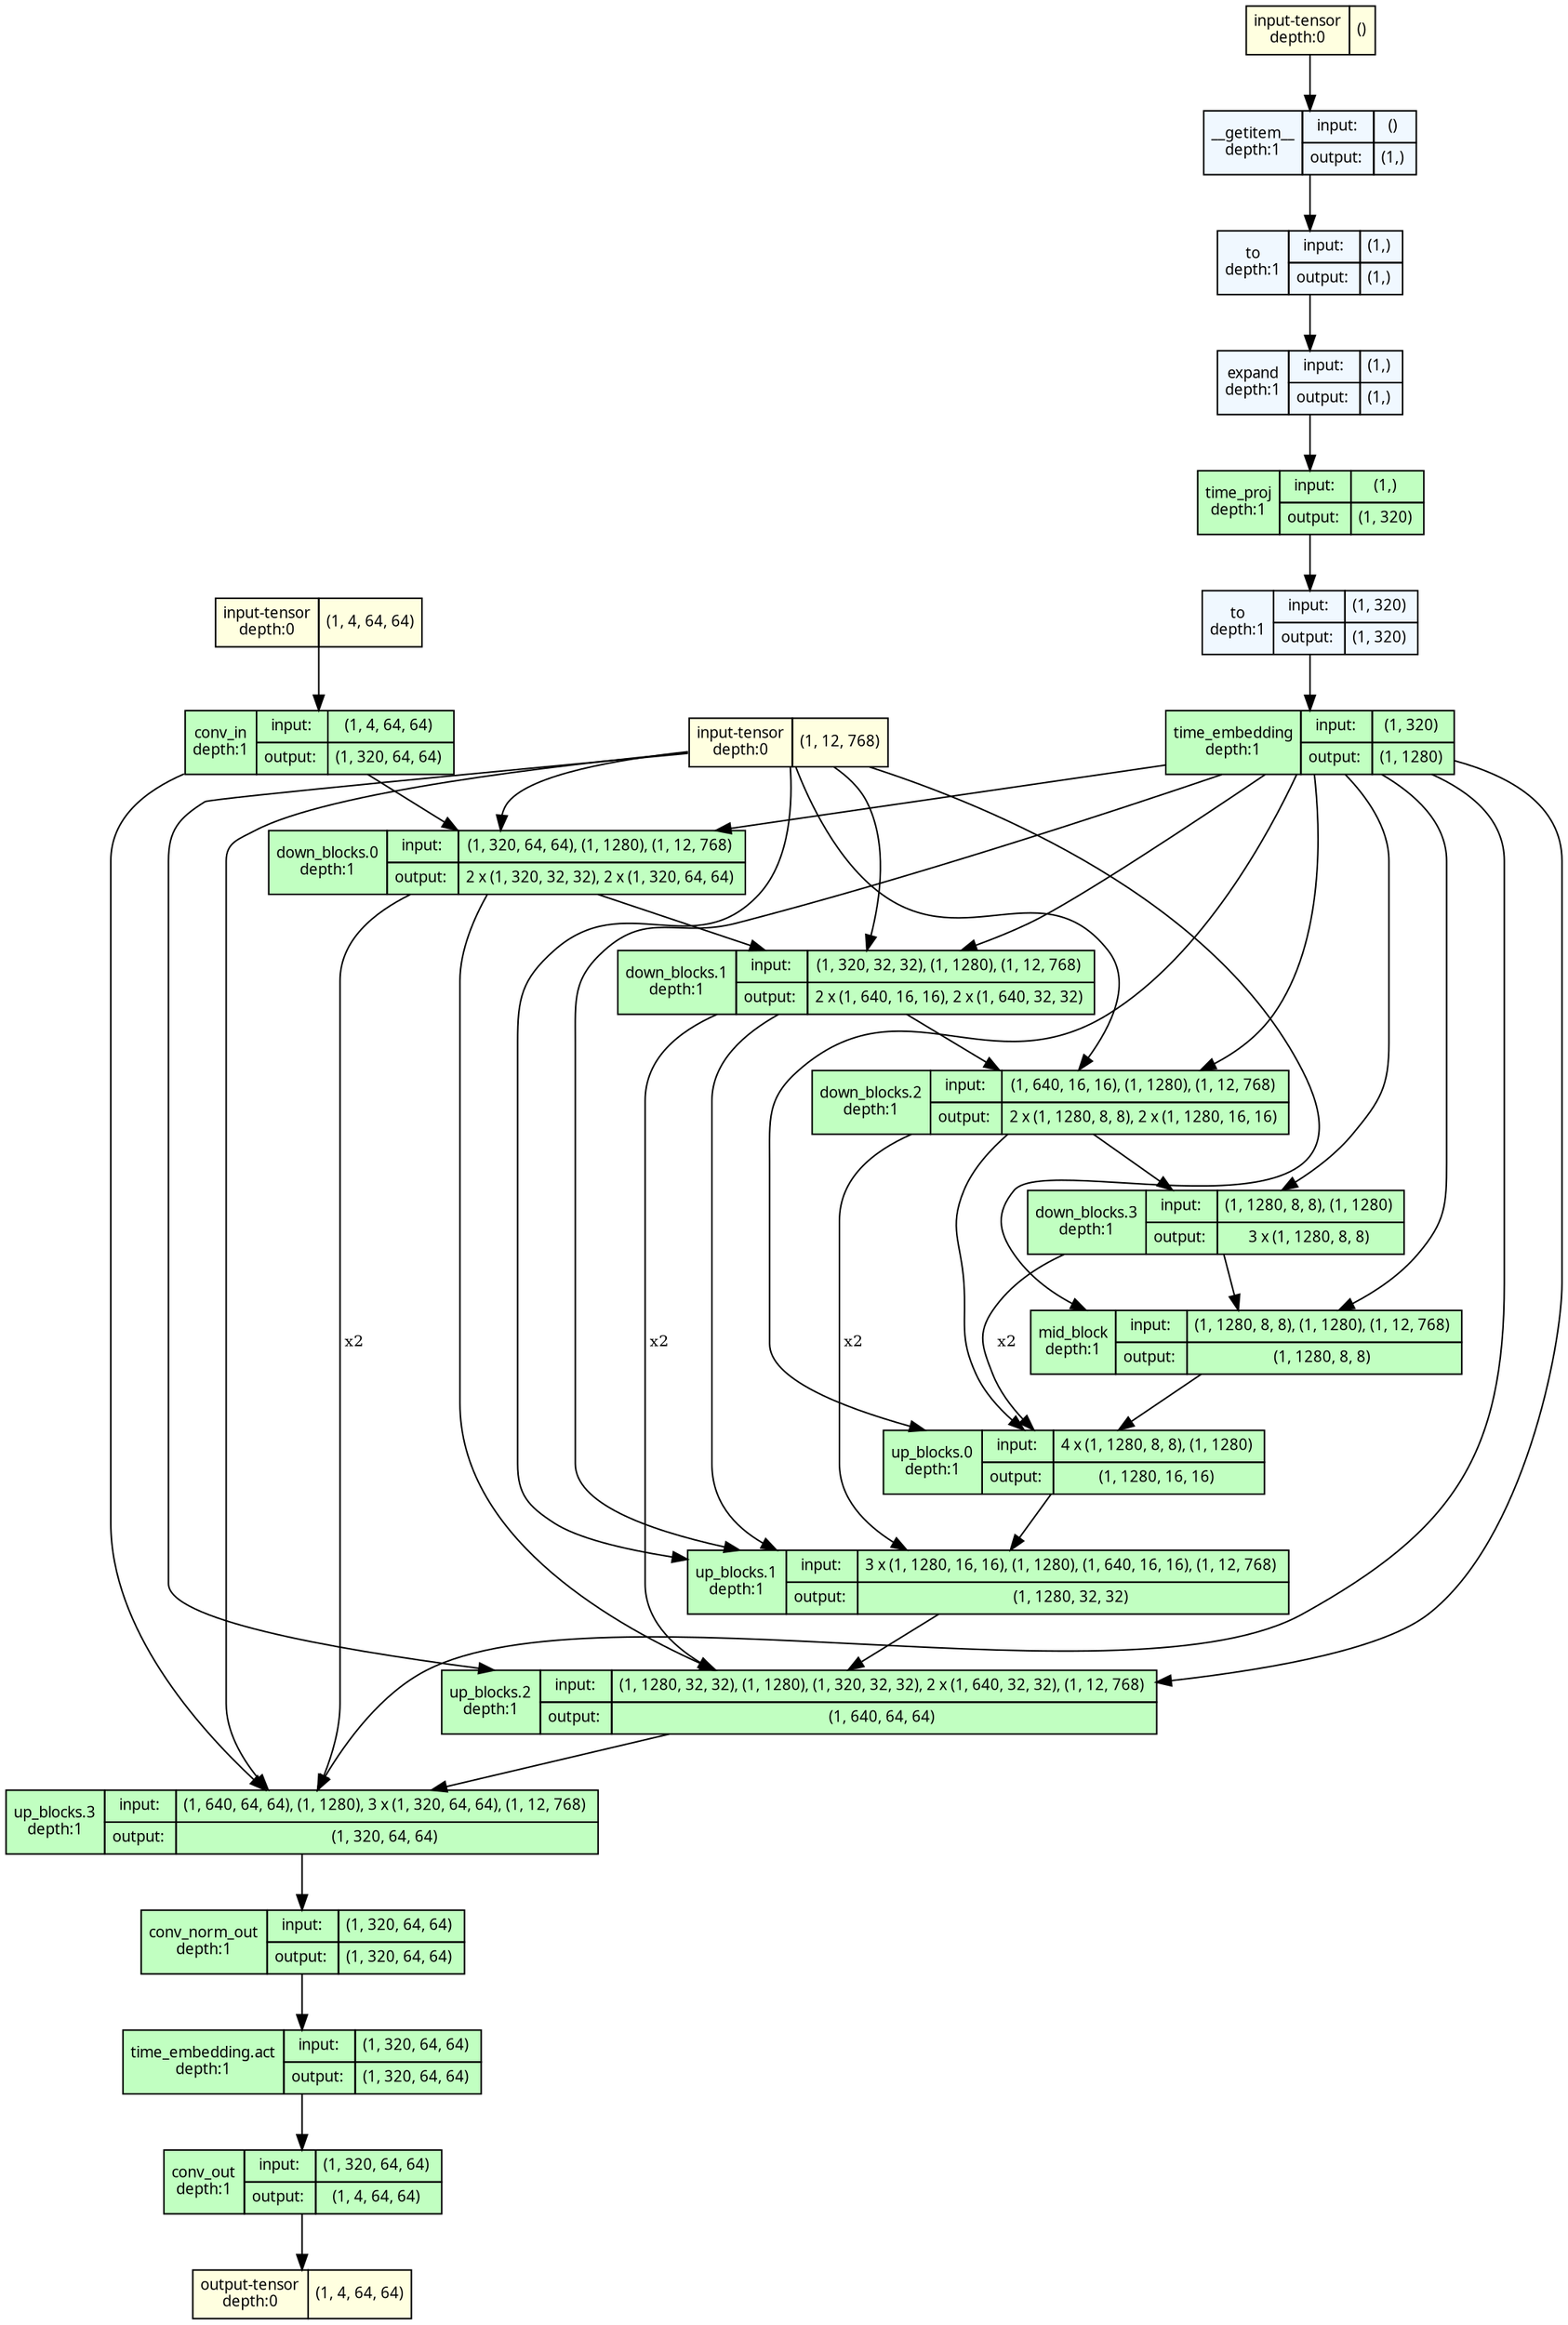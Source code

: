 strict digraph model {
	graph [ordering=in rankdir=TB size="21.3,21.3"]
	node [align=left fontname="Linux libertine" fontsize=10 height=0.2 margin=0 ranksep=0.1 shape=plaintext style=filled]
	edge [fontsize=10]
	0 [label=<
                    <TABLE BORDER="0" CELLBORDER="1"
                    CELLSPACING="0" CELLPADDING="4">
                        <TR><TD>input-tensor<BR/>depth:0</TD><TD>(1, 4, 64, 64)</TD></TR>
                    </TABLE>> fillcolor=lightyellow]
	1 [label=<
                    <TABLE BORDER="0" CELLBORDER="1"
                    CELLSPACING="0" CELLPADDING="4">
                        <TR><TD>input-tensor<BR/>depth:0</TD><TD>()</TD></TR>
                    </TABLE>> fillcolor=lightyellow]
	2 [label=<
                    <TABLE BORDER="0" CELLBORDER="1"
                    CELLSPACING="0" CELLPADDING="4">
                        <TR><TD>input-tensor<BR/>depth:0</TD><TD>(1, 12, 768)</TD></TR>
                    </TABLE>> fillcolor=lightyellow]
	3 [label=<
                    <TABLE BORDER="0" CELLBORDER="1"
                    CELLSPACING="0" CELLPADDING="4">
                    <TR>
                        <TD ROWSPAN="2">__getitem__<BR/>depth:1</TD>
                        <TD COLSPAN="2">input:</TD>
                        <TD COLSPAN="2">() </TD>
                    </TR>
                    <TR>
                        <TD COLSPAN="2">output: </TD>
                        <TD COLSPAN="2">(1,) </TD>
                    </TR>
                    </TABLE>> fillcolor=aliceblue]
	4 [label=<
                    <TABLE BORDER="0" CELLBORDER="1"
                    CELLSPACING="0" CELLPADDING="4">
                    <TR>
                        <TD ROWSPAN="2">to<BR/>depth:1</TD>
                        <TD COLSPAN="2">input:</TD>
                        <TD COLSPAN="2">(1,) </TD>
                    </TR>
                    <TR>
                        <TD COLSPAN="2">output: </TD>
                        <TD COLSPAN="2">(1,) </TD>
                    </TR>
                    </TABLE>> fillcolor=aliceblue]
	5 [label=<
                    <TABLE BORDER="0" CELLBORDER="1"
                    CELLSPACING="0" CELLPADDING="4">
                    <TR>
                        <TD ROWSPAN="2">expand<BR/>depth:1</TD>
                        <TD COLSPAN="2">input:</TD>
                        <TD COLSPAN="2">(1,) </TD>
                    </TR>
                    <TR>
                        <TD COLSPAN="2">output: </TD>
                        <TD COLSPAN="2">(1,) </TD>
                    </TR>
                    </TABLE>> fillcolor=aliceblue]
	6 [label=<
                    <TABLE BORDER="0" CELLBORDER="1"
                    CELLSPACING="0" CELLPADDING="4">
                    <TR>
                        <TD ROWSPAN="2">time_proj<BR/>depth:1</TD>
                        <TD COLSPAN="2">input:</TD>
                        <TD COLSPAN="2">(1,) </TD>
                    </TR>
                    <TR>
                        <TD COLSPAN="2">output: </TD>
                        <TD COLSPAN="2">(1, 320) </TD>
                    </TR>
                    </TABLE>> fillcolor=darkseagreen1]
	7 [label=<
                    <TABLE BORDER="0" CELLBORDER="1"
                    CELLSPACING="0" CELLPADDING="4">
                    <TR>
                        <TD ROWSPAN="2">to<BR/>depth:1</TD>
                        <TD COLSPAN="2">input:</TD>
                        <TD COLSPAN="2">(1, 320) </TD>
                    </TR>
                    <TR>
                        <TD COLSPAN="2">output: </TD>
                        <TD COLSPAN="2">(1, 320) </TD>
                    </TR>
                    </TABLE>> fillcolor=aliceblue]
	8 [label=<
                    <TABLE BORDER="0" CELLBORDER="1"
                    CELLSPACING="0" CELLPADDING="4">
                    <TR>
                        <TD ROWSPAN="2">time_embedding<BR/>depth:1</TD>
                        <TD COLSPAN="2">input:</TD>
                        <TD COLSPAN="2">(1, 320) </TD>
                    </TR>
                    <TR>
                        <TD COLSPAN="2">output: </TD>
                        <TD COLSPAN="2">(1, 1280) </TD>
                    </TR>
                    </TABLE>> fillcolor=darkseagreen1]
	9 [label=<
                    <TABLE BORDER="0" CELLBORDER="1"
                    CELLSPACING="0" CELLPADDING="4">
                    <TR>
                        <TD ROWSPAN="2">conv_in<BR/>depth:1</TD>
                        <TD COLSPAN="2">input:</TD>
                        <TD COLSPAN="2">(1, 4, 64, 64) </TD>
                    </TR>
                    <TR>
                        <TD COLSPAN="2">output: </TD>
                        <TD COLSPAN="2">(1, 320, 64, 64) </TD>
                    </TR>
                    </TABLE>> fillcolor=darkseagreen1]
	10 [label=<
                    <TABLE BORDER="0" CELLBORDER="1"
                    CELLSPACING="0" CELLPADDING="4">
                    <TR>
                        <TD ROWSPAN="2">down_blocks.0<BR/>depth:1</TD>
                        <TD COLSPAN="2">input:</TD>
                        <TD COLSPAN="2">(1, 320, 64, 64), (1, 1280), (1, 12, 768) </TD>
                    </TR>
                    <TR>
                        <TD COLSPAN="2">output: </TD>
                        <TD COLSPAN="2">2 x (1, 320, 32, 32), 2 x (1, 320, 64, 64) </TD>
                    </TR>
                    </TABLE>> fillcolor=darkseagreen1]
	11 [label=<
                    <TABLE BORDER="0" CELLBORDER="1"
                    CELLSPACING="0" CELLPADDING="4">
                    <TR>
                        <TD ROWSPAN="2">down_blocks.1<BR/>depth:1</TD>
                        <TD COLSPAN="2">input:</TD>
                        <TD COLSPAN="2">(1, 320, 32, 32), (1, 1280), (1, 12, 768) </TD>
                    </TR>
                    <TR>
                        <TD COLSPAN="2">output: </TD>
                        <TD COLSPAN="2">2 x (1, 640, 16, 16), 2 x (1, 640, 32, 32) </TD>
                    </TR>
                    </TABLE>> fillcolor=darkseagreen1]
	12 [label=<
                    <TABLE BORDER="0" CELLBORDER="1"
                    CELLSPACING="0" CELLPADDING="4">
                    <TR>
                        <TD ROWSPAN="2">down_blocks.2<BR/>depth:1</TD>
                        <TD COLSPAN="2">input:</TD>
                        <TD COLSPAN="2">(1, 640, 16, 16), (1, 1280), (1, 12, 768) </TD>
                    </TR>
                    <TR>
                        <TD COLSPAN="2">output: </TD>
                        <TD COLSPAN="2">2 x (1, 1280, 8, 8), 2 x (1, 1280, 16, 16) </TD>
                    </TR>
                    </TABLE>> fillcolor=darkseagreen1]
	13 [label=<
                    <TABLE BORDER="0" CELLBORDER="1"
                    CELLSPACING="0" CELLPADDING="4">
                    <TR>
                        <TD ROWSPAN="2">down_blocks.3<BR/>depth:1</TD>
                        <TD COLSPAN="2">input:</TD>
                        <TD COLSPAN="2">(1, 1280, 8, 8), (1, 1280) </TD>
                    </TR>
                    <TR>
                        <TD COLSPAN="2">output: </TD>
                        <TD COLSPAN="2">3 x (1, 1280, 8, 8) </TD>
                    </TR>
                    </TABLE>> fillcolor=darkseagreen1]
	14 [label=<
                    <TABLE BORDER="0" CELLBORDER="1"
                    CELLSPACING="0" CELLPADDING="4">
                    <TR>
                        <TD ROWSPAN="2">mid_block<BR/>depth:1</TD>
                        <TD COLSPAN="2">input:</TD>
                        <TD COLSPAN="2">(1, 1280, 8, 8), (1, 1280), (1, 12, 768) </TD>
                    </TR>
                    <TR>
                        <TD COLSPAN="2">output: </TD>
                        <TD COLSPAN="2">(1, 1280, 8, 8) </TD>
                    </TR>
                    </TABLE>> fillcolor=darkseagreen1]
	15 [label=<
                    <TABLE BORDER="0" CELLBORDER="1"
                    CELLSPACING="0" CELLPADDING="4">
                    <TR>
                        <TD ROWSPAN="2">up_blocks.0<BR/>depth:1</TD>
                        <TD COLSPAN="2">input:</TD>
                        <TD COLSPAN="2">4 x (1, 1280, 8, 8), (1, 1280) </TD>
                    </TR>
                    <TR>
                        <TD COLSPAN="2">output: </TD>
                        <TD COLSPAN="2">(1, 1280, 16, 16) </TD>
                    </TR>
                    </TABLE>> fillcolor=darkseagreen1]
	16 [label=<
                    <TABLE BORDER="0" CELLBORDER="1"
                    CELLSPACING="0" CELLPADDING="4">
                    <TR>
                        <TD ROWSPAN="2">up_blocks.1<BR/>depth:1</TD>
                        <TD COLSPAN="2">input:</TD>
                        <TD COLSPAN="2">3 x (1, 1280, 16, 16), (1, 1280), (1, 640, 16, 16), (1, 12, 768) </TD>
                    </TR>
                    <TR>
                        <TD COLSPAN="2">output: </TD>
                        <TD COLSPAN="2">(1, 1280, 32, 32) </TD>
                    </TR>
                    </TABLE>> fillcolor=darkseagreen1]
	17 [label=<
                    <TABLE BORDER="0" CELLBORDER="1"
                    CELLSPACING="0" CELLPADDING="4">
                    <TR>
                        <TD ROWSPAN="2">up_blocks.2<BR/>depth:1</TD>
                        <TD COLSPAN="2">input:</TD>
                        <TD COLSPAN="2">(1, 1280, 32, 32), (1, 1280), (1, 320, 32, 32), 2 x (1, 640, 32, 32), (1, 12, 768) </TD>
                    </TR>
                    <TR>
                        <TD COLSPAN="2">output: </TD>
                        <TD COLSPAN="2">(1, 640, 64, 64) </TD>
                    </TR>
                    </TABLE>> fillcolor=darkseagreen1]
	18 [label=<
                    <TABLE BORDER="0" CELLBORDER="1"
                    CELLSPACING="0" CELLPADDING="4">
                    <TR>
                        <TD ROWSPAN="2">up_blocks.3<BR/>depth:1</TD>
                        <TD COLSPAN="2">input:</TD>
                        <TD COLSPAN="2">(1, 640, 64, 64), (1, 1280), 3 x (1, 320, 64, 64), (1, 12, 768) </TD>
                    </TR>
                    <TR>
                        <TD COLSPAN="2">output: </TD>
                        <TD COLSPAN="2">(1, 320, 64, 64) </TD>
                    </TR>
                    </TABLE>> fillcolor=darkseagreen1]
	19 [label=<
                    <TABLE BORDER="0" CELLBORDER="1"
                    CELLSPACING="0" CELLPADDING="4">
                    <TR>
                        <TD ROWSPAN="2">conv_norm_out<BR/>depth:1</TD>
                        <TD COLSPAN="2">input:</TD>
                        <TD COLSPAN="2">(1, 320, 64, 64) </TD>
                    </TR>
                    <TR>
                        <TD COLSPAN="2">output: </TD>
                        <TD COLSPAN="2">(1, 320, 64, 64) </TD>
                    </TR>
                    </TABLE>> fillcolor=darkseagreen1]
	20 [label=<
                    <TABLE BORDER="0" CELLBORDER="1"
                    CELLSPACING="0" CELLPADDING="4">
                    <TR>
                        <TD ROWSPAN="2">time_embedding.act<BR/>depth:1</TD>
                        <TD COLSPAN="2">input:</TD>
                        <TD COLSPAN="2">(1, 320, 64, 64) </TD>
                    </TR>
                    <TR>
                        <TD COLSPAN="2">output: </TD>
                        <TD COLSPAN="2">(1, 320, 64, 64) </TD>
                    </TR>
                    </TABLE>> fillcolor=darkseagreen1]
	21 [label=<
                    <TABLE BORDER="0" CELLBORDER="1"
                    CELLSPACING="0" CELLPADDING="4">
                    <TR>
                        <TD ROWSPAN="2">conv_out<BR/>depth:1</TD>
                        <TD COLSPAN="2">input:</TD>
                        <TD COLSPAN="2">(1, 320, 64, 64) </TD>
                    </TR>
                    <TR>
                        <TD COLSPAN="2">output: </TD>
                        <TD COLSPAN="2">(1, 4, 64, 64) </TD>
                    </TR>
                    </TABLE>> fillcolor=darkseagreen1]
	22 [label=<
                    <TABLE BORDER="0" CELLBORDER="1"
                    CELLSPACING="0" CELLPADDING="4">
                        <TR><TD>output-tensor<BR/>depth:0</TD><TD>(1, 4, 64, 64)</TD></TR>
                    </TABLE>> fillcolor=lightyellow]
	0 -> 9
	1 -> 3
	2 -> 10
	2 -> 11
	2 -> 12
	2 -> 14
	2 -> 16
	2 -> 17
	2 -> 18
	3 -> 4
	4 -> 5
	5 -> 6
	6 -> 7
	7 -> 8
	8 -> 10
	8 -> 11
	8 -> 12
	8 -> 13
	8 -> 14
	8 -> 15
	8 -> 16
	8 -> 17
	8 -> 18
	9 -> 10
	9 -> 18
	10 -> 11
	10 -> 17
	10 -> 18
	10 -> 18 [label=" x2"]
	11 -> 12
	11 -> 16
	11 -> 17
	11 -> 17 [label=" x2"]
	12 -> 13
	12 -> 15
	12 -> 16
	12 -> 16 [label=" x2"]
	13 -> 14
	13 -> 15
	13 -> 15 [label=" x2"]
	14 -> 15
	15 -> 16
	16 -> 17
	17 -> 18
	18 -> 19
	19 -> 20
	20 -> 21
	21 -> 22
}
